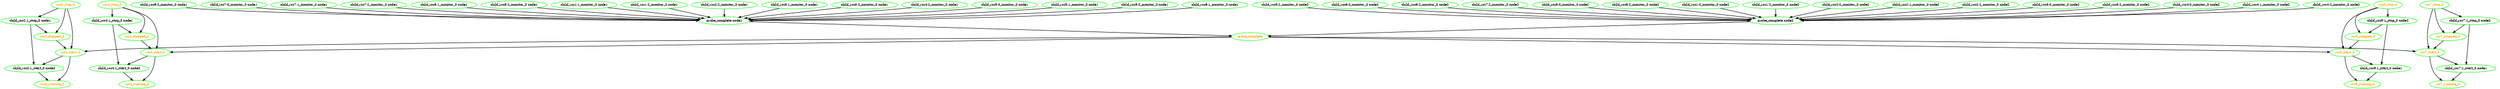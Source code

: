 digraph "g" {
	size = "30,30"
"probe_complete" [ style=bold color="green" fontcolor="orange" ]
"probe_complete node1" [ style=bold color="green" fontcolor="black" ]
"child_rsc1:1_monitor_0 node1" [ style=bold color="green" fontcolor="black" ]
"child_rsc1:2_monitor_0 node1" [ style=bold color="green" fontcolor="black" ]
"child_rsc2:2_monitor_0 node1" [ style=bold color="green" fontcolor="black" ]
"child_rsc3:1_monitor_0 node1" [ style=bold color="green" fontcolor="black" ]
"child_rsc3:2_monitor_0 node1" [ style=bold color="green" fontcolor="black" ]
"child_rsc4:2_monitor_0 node1" [ style=bold color="green" fontcolor="black" ]
"child_rsc5:0_monitor_0 node1" [ style=bold color="green" fontcolor="black" ]
"child_rsc5:1_monitor_0 node1" [ style=bold color="green" fontcolor="black" ]
"child_rsc5:2_monitor_0 node1" [ style=bold color="green" fontcolor="black" ]
"child_rsc6:1_monitor_0 node1" [ style=bold color="green" fontcolor="black" ]
"child_rsc6:2_monitor_0 node1" [ style=bold color="green" fontcolor="black" ]
"child_rsc7:0_monitor_0 node1" [ style=bold color="green" fontcolor="black" ]
"child_rsc7:1_monitor_0 node1" [ style=bold color="green" fontcolor="black" ]
"child_rsc7:2_monitor_0 node1" [ style=bold color="green" fontcolor="black" ]
"child_rsc8:1_monitor_0 node1" [ style=bold color="green" fontcolor="black" ]
"child_rsc8:2_monitor_0 node1" [ style=bold color="green" fontcolor="black" ]
"probe_complete node2" [ style=bold color="green" fontcolor="black" ]
"child_rsc1:0_monitor_0 node2" [ style=bold color="green" fontcolor="black" ]
"child_rsc1:2_monitor_0 node2" [ style=bold color="green" fontcolor="black" ]
"child_rsc2:0_monitor_0 node2" [ style=bold color="green" fontcolor="black" ]
"child_rsc2:1_monitor_0 node2" [ style=bold color="green" fontcolor="black" ]
"child_rsc2:2_monitor_0 node2" [ style=bold color="green" fontcolor="black" ]
"child_rsc3:0_monitor_0 node2" [ style=bold color="green" fontcolor="black" ]
"child_rsc3:2_monitor_0 node2" [ style=bold color="green" fontcolor="black" ]
"child_rsc4:0_monitor_0 node2" [ style=bold color="green" fontcolor="black" ]
"child_rsc4:1_monitor_0 node2" [ style=bold color="green" fontcolor="black" ]
"child_rsc4:2_monitor_0 node2" [ style=bold color="green" fontcolor="black" ]
"child_rsc5:2_monitor_0 node2" [ style=bold color="green" fontcolor="black" ]
"child_rsc6:0_monitor_0 node2" [ style=bold color="green" fontcolor="black" ]
"child_rsc6:2_monitor_0 node2" [ style=bold color="green" fontcolor="black" ]
"child_rsc7:2_monitor_0 node2" [ style=bold color="green" fontcolor="black" ]
"child_rsc8:0_monitor_0 node2" [ style=bold color="green" fontcolor="black" ]
"child_rsc8:2_monitor_0 node2" [ style=bold color="green" fontcolor="black" ]
"child_rsc2:1_stop_0 node1" [ style=bold color="green" fontcolor="black" ]
"child_rsc2:1_start_0 node2" [ style=bold color="green" fontcolor="black" ]
"rsc2_start_0" [ style=bold color="green" fontcolor="orange" ]
"rsc2_running_0" [ style=bold color="green" fontcolor="orange" ]
"rsc2_stop_0" [ style=bold color="green" fontcolor="orange" ]
"rsc2_stopped_0" [ style=bold color="green" fontcolor="orange" ]
"child_rsc4:1_stop_0 node1" [ style=bold color="green" fontcolor="black" ]
"child_rsc4:1_start_0 node2" [ style=bold color="green" fontcolor="black" ]
"rsc4_start_0" [ style=bold color="green" fontcolor="orange" ]
"rsc4_running_0" [ style=bold color="green" fontcolor="orange" ]
"rsc4_stop_0" [ style=bold color="green" fontcolor="orange" ]
"rsc4_stopped_0" [ style=bold color="green" fontcolor="orange" ]
"child_rsc5:1_stop_0 node2" [ style=bold color="green" fontcolor="black" ]
"child_rsc5:1_start_0 node1" [ style=bold color="green" fontcolor="black" ]
"rsc5_start_0" [ style=bold color="green" fontcolor="orange" ]
"rsc5_running_0" [ style=bold color="green" fontcolor="orange" ]
"rsc5_stop_0" [ style=bold color="green" fontcolor="orange" ]
"rsc5_stopped_0" [ style=bold color="green" fontcolor="orange" ]
"child_rsc7:1_stop_0 node2" [ style=bold color="green" fontcolor="black" ]
"child_rsc7:1_start_0 node1" [ style=bold color="green" fontcolor="black" ]
"rsc7_start_0" [ style=bold color="green" fontcolor="orange" ]
"rsc7_running_0" [ style=bold color="green" fontcolor="orange" ]
"rsc7_stop_0" [ style=bold color="green" fontcolor="orange" ]
"rsc7_stopped_0" [ style=bold color="green" fontcolor="orange" ]
"probe_complete node1" -> "probe_complete" [ style = bold]
"probe_complete node2" -> "probe_complete" [ style = bold]
"child_rsc1:1_monitor_0 node1" -> "probe_complete node1" [ style = bold]
"child_rsc1:2_monitor_0 node1" -> "probe_complete node1" [ style = bold]
"child_rsc2:2_monitor_0 node1" -> "probe_complete node1" [ style = bold]
"child_rsc3:1_monitor_0 node1" -> "probe_complete node1" [ style = bold]
"child_rsc3:2_monitor_0 node1" -> "probe_complete node1" [ style = bold]
"child_rsc4:2_monitor_0 node1" -> "probe_complete node1" [ style = bold]
"child_rsc5:0_monitor_0 node1" -> "probe_complete node1" [ style = bold]
"child_rsc5:1_monitor_0 node1" -> "probe_complete node1" [ style = bold]
"child_rsc5:2_monitor_0 node1" -> "probe_complete node1" [ style = bold]
"child_rsc6:1_monitor_0 node1" -> "probe_complete node1" [ style = bold]
"child_rsc6:2_monitor_0 node1" -> "probe_complete node1" [ style = bold]
"child_rsc7:0_monitor_0 node1" -> "probe_complete node1" [ style = bold]
"child_rsc7:1_monitor_0 node1" -> "probe_complete node1" [ style = bold]
"child_rsc7:2_monitor_0 node1" -> "probe_complete node1" [ style = bold]
"child_rsc8:1_monitor_0 node1" -> "probe_complete node1" [ style = bold]
"child_rsc8:2_monitor_0 node1" -> "probe_complete node1" [ style = bold]
"child_rsc1:0_monitor_0 node2" -> "probe_complete node2" [ style = bold]
"child_rsc1:2_monitor_0 node2" -> "probe_complete node2" [ style = bold]
"child_rsc2:0_monitor_0 node2" -> "probe_complete node2" [ style = bold]
"child_rsc2:1_monitor_0 node2" -> "probe_complete node2" [ style = bold]
"child_rsc2:2_monitor_0 node2" -> "probe_complete node2" [ style = bold]
"child_rsc3:0_monitor_0 node2" -> "probe_complete node2" [ style = bold]
"child_rsc3:2_monitor_0 node2" -> "probe_complete node2" [ style = bold]
"child_rsc4:0_monitor_0 node2" -> "probe_complete node2" [ style = bold]
"child_rsc4:1_monitor_0 node2" -> "probe_complete node2" [ style = bold]
"child_rsc4:2_monitor_0 node2" -> "probe_complete node2" [ style = bold]
"child_rsc5:2_monitor_0 node2" -> "probe_complete node2" [ style = bold]
"child_rsc6:0_monitor_0 node2" -> "probe_complete node2" [ style = bold]
"child_rsc6:2_monitor_0 node2" -> "probe_complete node2" [ style = bold]
"child_rsc7:2_monitor_0 node2" -> "probe_complete node2" [ style = bold]
"child_rsc8:0_monitor_0 node2" -> "probe_complete node2" [ style = bold]
"child_rsc8:2_monitor_0 node2" -> "probe_complete node2" [ style = bold]
"rsc2_stop_0" -> "child_rsc2:1_stop_0 node1" [ style = bold]
"child_rsc2:1_stop_0 node1" -> "child_rsc2:1_start_0 node2" [ style = bold]
"rsc2_start_0" -> "child_rsc2:1_start_0 node2" [ style = bold]
"probe_complete" -> "rsc2_start_0" [ style = bold]
"rsc2_stop_0" -> "rsc2_start_0" [ style = bold]
"rsc2_stopped_0" -> "rsc2_start_0" [ style = bold]
"child_rsc2:1_start_0 node2" -> "rsc2_running_0" [ style = bold]
"rsc2_start_0" -> "rsc2_running_0" [ style = bold]
"child_rsc2:1_stop_0 node1" -> "rsc2_stopped_0" [ style = bold]
"rsc2_stop_0" -> "rsc2_stopped_0" [ style = bold]
"rsc4_stop_0" -> "child_rsc4:1_stop_0 node1" [ style = bold]
"child_rsc4:1_stop_0 node1" -> "child_rsc4:1_start_0 node2" [ style = bold]
"rsc4_start_0" -> "child_rsc4:1_start_0 node2" [ style = bold]
"probe_complete" -> "rsc4_start_0" [ style = bold]
"rsc4_stop_0" -> "rsc4_start_0" [ style = bold]
"rsc4_stopped_0" -> "rsc4_start_0" [ style = bold]
"child_rsc4:1_start_0 node2" -> "rsc4_running_0" [ style = bold]
"rsc4_start_0" -> "rsc4_running_0" [ style = bold]
"child_rsc4:1_stop_0 node1" -> "rsc4_stopped_0" [ style = bold]
"rsc4_stop_0" -> "rsc4_stopped_0" [ style = bold]
"rsc5_stop_0" -> "child_rsc5:1_stop_0 node2" [ style = bold]
"child_rsc5:1_stop_0 node2" -> "child_rsc5:1_start_0 node1" [ style = bold]
"rsc5_start_0" -> "child_rsc5:1_start_0 node1" [ style = bold]
"probe_complete" -> "rsc5_start_0" [ style = bold]
"rsc5_stop_0" -> "rsc5_start_0" [ style = bold]
"rsc5_stopped_0" -> "rsc5_start_0" [ style = bold]
"child_rsc5:1_start_0 node1" -> "rsc5_running_0" [ style = bold]
"rsc5_start_0" -> "rsc5_running_0" [ style = bold]
"child_rsc5:1_stop_0 node2" -> "rsc5_stopped_0" [ style = bold]
"rsc5_stop_0" -> "rsc5_stopped_0" [ style = bold]
"rsc7_stop_0" -> "child_rsc7:1_stop_0 node2" [ style = bold]
"child_rsc7:1_stop_0 node2" -> "child_rsc7:1_start_0 node1" [ style = bold]
"rsc7_start_0" -> "child_rsc7:1_start_0 node1" [ style = bold]
"probe_complete" -> "rsc7_start_0" [ style = bold]
"rsc7_stop_0" -> "rsc7_start_0" [ style = bold]
"rsc7_stopped_0" -> "rsc7_start_0" [ style = bold]
"child_rsc7:1_start_0 node1" -> "rsc7_running_0" [ style = bold]
"rsc7_start_0" -> "rsc7_running_0" [ style = bold]
"child_rsc7:1_stop_0 node2" -> "rsc7_stopped_0" [ style = bold]
"rsc7_stop_0" -> "rsc7_stopped_0" [ style = bold]
}
